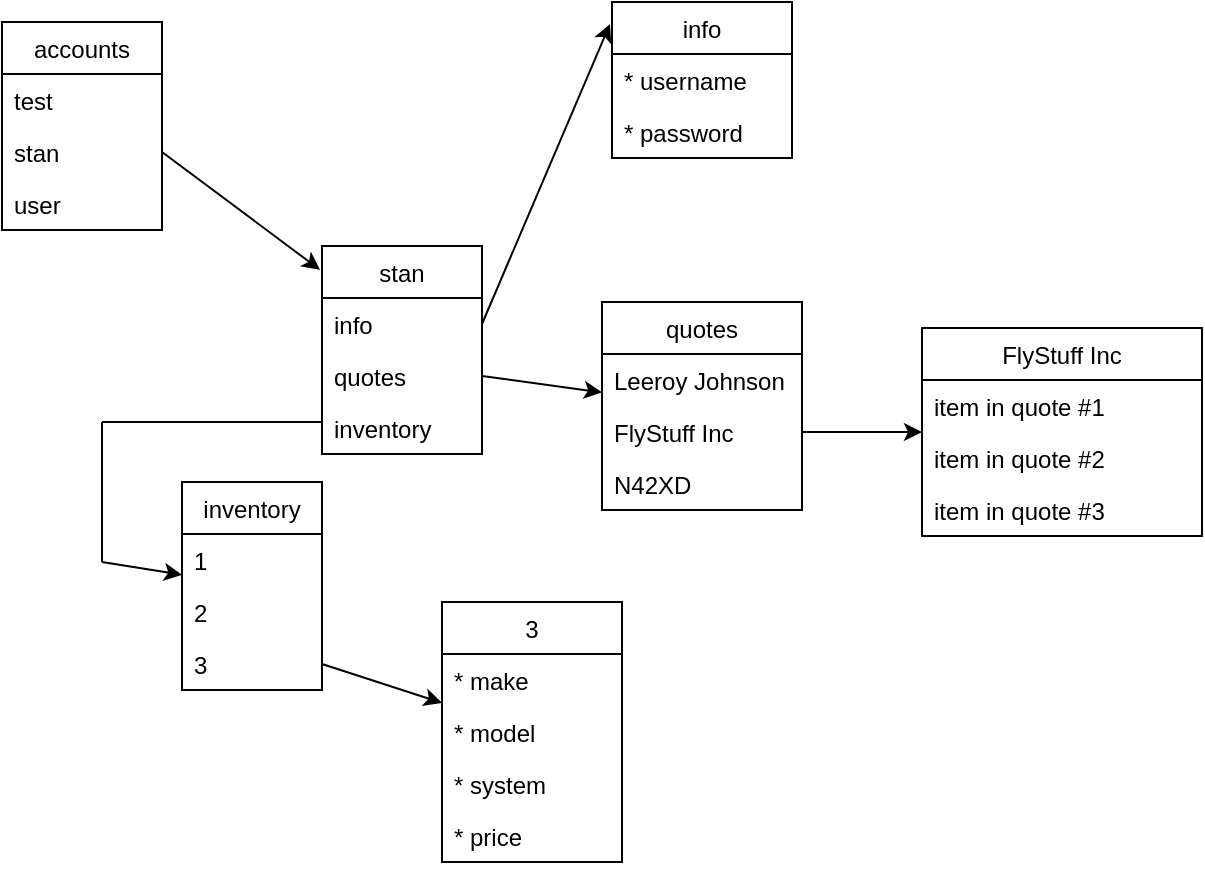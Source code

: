 <mxfile version="14.6.13" type="device"><diagram id="gk9bKl8lu3piCtajRBhm" name="Page-1"><mxGraphModel dx="1086" dy="846" grid="1" gridSize="10" guides="1" tooltips="1" connect="1" arrows="1" fold="1" page="1" pageScale="1" pageWidth="850" pageHeight="1100" math="0" shadow="0"><root><mxCell id="0"/><mxCell id="1" parent="0"/><mxCell id="j-yyOQkF3I7XfEu69_fN-14" value="accounts" style="swimlane;fontStyle=0;childLayout=stackLayout;horizontal=1;startSize=26;horizontalStack=0;resizeParent=1;resizeParentMax=0;resizeLast=0;collapsible=1;marginBottom=0;" parent="1" vertex="1"><mxGeometry x="110" y="130" width="80" height="104" as="geometry"/></mxCell><mxCell id="j-yyOQkF3I7XfEu69_fN-15" value="test&#10;" style="text;strokeColor=none;fillColor=none;align=left;verticalAlign=top;spacingLeft=4;spacingRight=4;overflow=hidden;rotatable=0;points=[[0,0.5],[1,0.5]];portConstraint=eastwest;" parent="j-yyOQkF3I7XfEu69_fN-14" vertex="1"><mxGeometry y="26" width="80" height="26" as="geometry"/></mxCell><mxCell id="j-yyOQkF3I7XfEu69_fN-16" value="stan&#10;" style="text;strokeColor=none;fillColor=none;align=left;verticalAlign=top;spacingLeft=4;spacingRight=4;overflow=hidden;rotatable=0;points=[[0,0.5],[1,0.5]];portConstraint=eastwest;" parent="j-yyOQkF3I7XfEu69_fN-14" vertex="1"><mxGeometry y="52" width="80" height="26" as="geometry"/></mxCell><mxCell id="j-yyOQkF3I7XfEu69_fN-17" value="user" style="text;strokeColor=none;fillColor=none;align=left;verticalAlign=top;spacingLeft=4;spacingRight=4;overflow=hidden;rotatable=0;points=[[0,0.5],[1,0.5]];portConstraint=eastwest;" parent="j-yyOQkF3I7XfEu69_fN-14" vertex="1"><mxGeometry y="78" width="80" height="26" as="geometry"/></mxCell><mxCell id="j-yyOQkF3I7XfEu69_fN-18" value="" style="endArrow=classic;html=1;exitX=1;exitY=0.5;exitDx=0;exitDy=0;entryX=-0.012;entryY=0.115;entryDx=0;entryDy=0;entryPerimeter=0;" parent="1" source="j-yyOQkF3I7XfEu69_fN-16" target="j-yyOQkF3I7XfEu69_fN-19" edge="1"><mxGeometry width="50" height="50" relative="1" as="geometry"><mxPoint x="510" y="620" as="sourcePoint"/><mxPoint x="340" y="255" as="targetPoint"/></mxGeometry></mxCell><mxCell id="j-yyOQkF3I7XfEu69_fN-19" value="stan" style="swimlane;fontStyle=0;childLayout=stackLayout;horizontal=1;startSize=26;horizontalStack=0;resizeParent=1;resizeParentMax=0;resizeLast=0;collapsible=1;marginBottom=0;" parent="1" vertex="1"><mxGeometry x="270" y="242" width="80" height="104" as="geometry"/></mxCell><mxCell id="j-yyOQkF3I7XfEu69_fN-20" value="info" style="text;strokeColor=none;fillColor=none;align=left;verticalAlign=top;spacingLeft=4;spacingRight=4;overflow=hidden;rotatable=0;points=[[0,0.5],[1,0.5]];portConstraint=eastwest;" parent="j-yyOQkF3I7XfEu69_fN-19" vertex="1"><mxGeometry y="26" width="80" height="26" as="geometry"/></mxCell><mxCell id="j-yyOQkF3I7XfEu69_fN-21" value="quotes" style="text;strokeColor=none;fillColor=none;align=left;verticalAlign=top;spacingLeft=4;spacingRight=4;overflow=hidden;rotatable=0;points=[[0,0.5],[1,0.5]];portConstraint=eastwest;" parent="j-yyOQkF3I7XfEu69_fN-19" vertex="1"><mxGeometry y="52" width="80" height="26" as="geometry"/></mxCell><mxCell id="j-yyOQkF3I7XfEu69_fN-22" value="inventory" style="text;strokeColor=none;fillColor=none;align=left;verticalAlign=top;spacingLeft=4;spacingRight=4;overflow=hidden;rotatable=0;points=[[0,0.5],[1,0.5]];portConstraint=eastwest;" parent="j-yyOQkF3I7XfEu69_fN-19" vertex="1"><mxGeometry y="78" width="80" height="26" as="geometry"/></mxCell><mxCell id="j-yyOQkF3I7XfEu69_fN-23" value="" style="endArrow=classic;html=1;exitX=1;exitY=0.5;exitDx=0;exitDy=0;entryX=-0.011;entryY=0.141;entryDx=0;entryDy=0;entryPerimeter=0;" parent="1" source="j-yyOQkF3I7XfEu69_fN-20" target="j-yyOQkF3I7XfEu69_fN-24" edge="1"><mxGeometry width="50" height="50" relative="1" as="geometry"><mxPoint x="460" y="590" as="sourcePoint"/><mxPoint x="430" y="240" as="targetPoint"/></mxGeometry></mxCell><mxCell id="j-yyOQkF3I7XfEu69_fN-24" value="info" style="swimlane;fontStyle=0;childLayout=stackLayout;horizontal=1;startSize=26;horizontalStack=0;resizeParent=1;resizeParentMax=0;resizeLast=0;collapsible=1;marginBottom=0;" parent="1" vertex="1"><mxGeometry x="415" y="120" width="90" height="78" as="geometry"/></mxCell><mxCell id="j-yyOQkF3I7XfEu69_fN-25" value="* username" style="text;strokeColor=none;fillColor=none;align=left;verticalAlign=top;spacingLeft=4;spacingRight=4;overflow=hidden;rotatable=0;points=[[0,0.5],[1,0.5]];portConstraint=eastwest;" parent="j-yyOQkF3I7XfEu69_fN-24" vertex="1"><mxGeometry y="26" width="90" height="26" as="geometry"/></mxCell><mxCell id="j-yyOQkF3I7XfEu69_fN-26" value="* password" style="text;strokeColor=none;fillColor=none;align=left;verticalAlign=top;spacingLeft=4;spacingRight=4;overflow=hidden;rotatable=0;points=[[0,0.5],[1,0.5]];portConstraint=eastwest;" parent="j-yyOQkF3I7XfEu69_fN-24" vertex="1"><mxGeometry y="52" width="90" height="26" as="geometry"/></mxCell><mxCell id="j-yyOQkF3I7XfEu69_fN-29" value="" style="endArrow=classic;html=1;exitX=1;exitY=0.5;exitDx=0;exitDy=0;" parent="1" source="j-yyOQkF3I7XfEu69_fN-21" target="j-yyOQkF3I7XfEu69_fN-30" edge="1"><mxGeometry width="50" height="50" relative="1" as="geometry"><mxPoint x="510" y="620" as="sourcePoint"/><mxPoint x="620" y="340" as="targetPoint"/></mxGeometry></mxCell><mxCell id="j-yyOQkF3I7XfEu69_fN-30" value="quotes" style="swimlane;fontStyle=0;childLayout=stackLayout;horizontal=1;startSize=26;horizontalStack=0;resizeParent=1;resizeParentMax=0;resizeLast=0;collapsible=1;marginBottom=0;" parent="1" vertex="1"><mxGeometry x="410" y="270" width="100" height="104" as="geometry"/></mxCell><mxCell id="j-yyOQkF3I7XfEu69_fN-31" value="Leeroy Johnson" style="text;strokeColor=none;fillColor=none;align=left;verticalAlign=top;spacingLeft=4;spacingRight=4;overflow=hidden;rotatable=0;points=[[0,0.5],[1,0.5]];portConstraint=eastwest;" parent="j-yyOQkF3I7XfEu69_fN-30" vertex="1"><mxGeometry y="26" width="100" height="26" as="geometry"/></mxCell><mxCell id="j-yyOQkF3I7XfEu69_fN-32" value="FlyStuff Inc" style="text;strokeColor=none;fillColor=none;align=left;verticalAlign=top;spacingLeft=4;spacingRight=4;overflow=hidden;rotatable=0;points=[[0,0.5],[1,0.5]];portConstraint=eastwest;" parent="j-yyOQkF3I7XfEu69_fN-30" vertex="1"><mxGeometry y="52" width="100" height="26" as="geometry"/></mxCell><mxCell id="j-yyOQkF3I7XfEu69_fN-33" value="N42XD" style="text;strokeColor=none;fillColor=none;align=left;verticalAlign=top;spacingLeft=4;spacingRight=4;overflow=hidden;rotatable=0;points=[[0,0.5],[1,0.5]];portConstraint=eastwest;" parent="j-yyOQkF3I7XfEu69_fN-30" vertex="1"><mxGeometry y="78" width="100" height="26" as="geometry"/></mxCell><mxCell id="j-yyOQkF3I7XfEu69_fN-34" value="" style="endArrow=none;html=1;entryX=0;entryY=0.5;entryDx=0;entryDy=0;" parent="1" edge="1"><mxGeometry width="50" height="50" relative="1" as="geometry"><mxPoint x="160" y="330" as="sourcePoint"/><mxPoint x="270" y="330" as="targetPoint"/></mxGeometry></mxCell><mxCell id="j-yyOQkF3I7XfEu69_fN-35" value="" style="endArrow=none;html=1;" parent="1" edge="1"><mxGeometry width="50" height="50" relative="1" as="geometry"><mxPoint x="160" y="400" as="sourcePoint"/><mxPoint x="160" y="330" as="targetPoint"/></mxGeometry></mxCell><mxCell id="j-yyOQkF3I7XfEu69_fN-36" value="" style="endArrow=classic;html=1;" parent="1" target="j-yyOQkF3I7XfEu69_fN-37" edge="1"><mxGeometry width="50" height="50" relative="1" as="geometry"><mxPoint x="160" y="400" as="sourcePoint"/><mxPoint x="230" y="400" as="targetPoint"/></mxGeometry></mxCell><mxCell id="j-yyOQkF3I7XfEu69_fN-37" value="inventory" style="swimlane;fontStyle=0;childLayout=stackLayout;horizontal=1;startSize=26;horizontalStack=0;resizeParent=1;resizeParentMax=0;resizeLast=0;collapsible=1;marginBottom=0;" parent="1" vertex="1"><mxGeometry x="200" y="360" width="70" height="104" as="geometry"/></mxCell><mxCell id="j-yyOQkF3I7XfEu69_fN-38" value="1" style="text;strokeColor=none;fillColor=none;align=left;verticalAlign=top;spacingLeft=4;spacingRight=4;overflow=hidden;rotatable=0;points=[[0,0.5],[1,0.5]];portConstraint=eastwest;" parent="j-yyOQkF3I7XfEu69_fN-37" vertex="1"><mxGeometry y="26" width="70" height="26" as="geometry"/></mxCell><mxCell id="j-yyOQkF3I7XfEu69_fN-39" value="2" style="text;strokeColor=none;fillColor=none;align=left;verticalAlign=top;spacingLeft=4;spacingRight=4;overflow=hidden;rotatable=0;points=[[0,0.5],[1,0.5]];portConstraint=eastwest;" parent="j-yyOQkF3I7XfEu69_fN-37" vertex="1"><mxGeometry y="52" width="70" height="26" as="geometry"/></mxCell><mxCell id="j-yyOQkF3I7XfEu69_fN-40" value="3" style="text;strokeColor=none;fillColor=none;align=left;verticalAlign=top;spacingLeft=4;spacingRight=4;overflow=hidden;rotatable=0;points=[[0,0.5],[1,0.5]];portConstraint=eastwest;" parent="j-yyOQkF3I7XfEu69_fN-37" vertex="1"><mxGeometry y="78" width="70" height="26" as="geometry"/></mxCell><mxCell id="j-yyOQkF3I7XfEu69_fN-45" value="" style="endArrow=classic;html=1;exitX=1;exitY=0.5;exitDx=0;exitDy=0;" parent="1" source="j-yyOQkF3I7XfEu69_fN-40" target="j-yyOQkF3I7XfEu69_fN-46" edge="1"><mxGeometry width="50" height="50" relative="1" as="geometry"><mxPoint x="170" y="450" as="sourcePoint"/><mxPoint x="170" y="490" as="targetPoint"/></mxGeometry></mxCell><mxCell id="j-yyOQkF3I7XfEu69_fN-46" value="3" style="swimlane;fontStyle=0;childLayout=stackLayout;horizontal=1;startSize=26;horizontalStack=0;resizeParent=1;resizeParentMax=0;resizeLast=0;collapsible=1;marginBottom=0;" parent="1" vertex="1"><mxGeometry x="330" y="420" width="90" height="130" as="geometry"><mxRectangle x="20" y="330" width="40" height="26" as="alternateBounds"/></mxGeometry></mxCell><mxCell id="j-yyOQkF3I7XfEu69_fN-47" value="* make" style="text;strokeColor=none;fillColor=none;align=left;verticalAlign=top;spacingLeft=4;spacingRight=4;overflow=hidden;rotatable=0;points=[[0,0.5],[1,0.5]];portConstraint=eastwest;" parent="j-yyOQkF3I7XfEu69_fN-46" vertex="1"><mxGeometry y="26" width="90" height="26" as="geometry"/></mxCell><mxCell id="j-yyOQkF3I7XfEu69_fN-48" value="* model" style="text;strokeColor=none;fillColor=none;align=left;verticalAlign=top;spacingLeft=4;spacingRight=4;overflow=hidden;rotatable=0;points=[[0,0.5],[1,0.5]];portConstraint=eastwest;" parent="j-yyOQkF3I7XfEu69_fN-46" vertex="1"><mxGeometry y="52" width="90" height="26" as="geometry"/></mxCell><mxCell id="j-yyOQkF3I7XfEu69_fN-49" value="* system" style="text;strokeColor=none;fillColor=none;align=left;verticalAlign=top;spacingLeft=4;spacingRight=4;overflow=hidden;rotatable=0;points=[[0,0.5],[1,0.5]];portConstraint=eastwest;" parent="j-yyOQkF3I7XfEu69_fN-46" vertex="1"><mxGeometry y="78" width="90" height="26" as="geometry"/></mxCell><mxCell id="j-yyOQkF3I7XfEu69_fN-57" value="* price" style="text;strokeColor=none;fillColor=none;align=left;verticalAlign=top;spacingLeft=4;spacingRight=4;overflow=hidden;rotatable=0;points=[[0,0.5],[1,0.5]];portConstraint=eastwest;" parent="j-yyOQkF3I7XfEu69_fN-46" vertex="1"><mxGeometry y="104" width="90" height="26" as="geometry"/></mxCell><mxCell id="j-yyOQkF3I7XfEu69_fN-60" style="edgeStyle=orthogonalEdgeStyle;rounded=0;orthogonalLoop=1;jettySize=auto;html=1;exitX=1;exitY=0.5;exitDx=0;exitDy=0;" parent="1" source="j-yyOQkF3I7XfEu69_fN-32" target="j-yyOQkF3I7XfEu69_fN-61" edge="1"><mxGeometry relative="1" as="geometry"><mxPoint x="550" y="335" as="targetPoint"/></mxGeometry></mxCell><mxCell id="j-yyOQkF3I7XfEu69_fN-61" value="FlyStuff Inc" style="swimlane;fontStyle=0;childLayout=stackLayout;horizontal=1;startSize=26;horizontalStack=0;resizeParent=1;resizeParentMax=0;resizeLast=0;collapsible=1;marginBottom=0;" parent="1" vertex="1"><mxGeometry x="570" y="283" width="140" height="104" as="geometry"/></mxCell><mxCell id="j-yyOQkF3I7XfEu69_fN-62" value="item in quote #1" style="text;strokeColor=none;fillColor=none;align=left;verticalAlign=top;spacingLeft=4;spacingRight=4;overflow=hidden;rotatable=0;points=[[0,0.5],[1,0.5]];portConstraint=eastwest;" parent="j-yyOQkF3I7XfEu69_fN-61" vertex="1"><mxGeometry y="26" width="140" height="26" as="geometry"/></mxCell><mxCell id="j-yyOQkF3I7XfEu69_fN-63" value="item in quote #2" style="text;strokeColor=none;fillColor=none;align=left;verticalAlign=top;spacingLeft=4;spacingRight=4;overflow=hidden;rotatable=0;points=[[0,0.5],[1,0.5]];portConstraint=eastwest;" parent="j-yyOQkF3I7XfEu69_fN-61" vertex="1"><mxGeometry y="52" width="140" height="26" as="geometry"/></mxCell><mxCell id="j-yyOQkF3I7XfEu69_fN-64" value="item in quote #3" style="text;strokeColor=none;fillColor=none;align=left;verticalAlign=top;spacingLeft=4;spacingRight=4;overflow=hidden;rotatable=0;points=[[0,0.5],[1,0.5]];portConstraint=eastwest;" parent="j-yyOQkF3I7XfEu69_fN-61" vertex="1"><mxGeometry y="78" width="140" height="26" as="geometry"/></mxCell></root></mxGraphModel></diagram></mxfile>